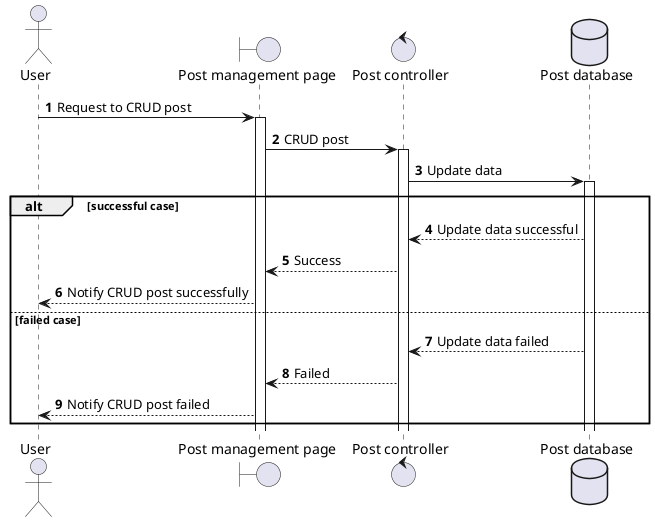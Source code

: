 @startuml
autonumber
actor User
boundary "Post management page" as Page
control "Post controller" as PostClr
database "Post database" as DB
User -> Page ++: Request to CRUD post
Page -> PostClr ++: CRUD post
PostClr -> DB ++: Update data
alt successful case
DB --> PostClr: Update data successful
PostClr --> Page: Success
Page --> User: Notify CRUD post successfully
else failed case
DB --> PostClr: Update data failed
PostClr --> Page: Failed
Page --> User: Notify CRUD post failed
end
@enduml
